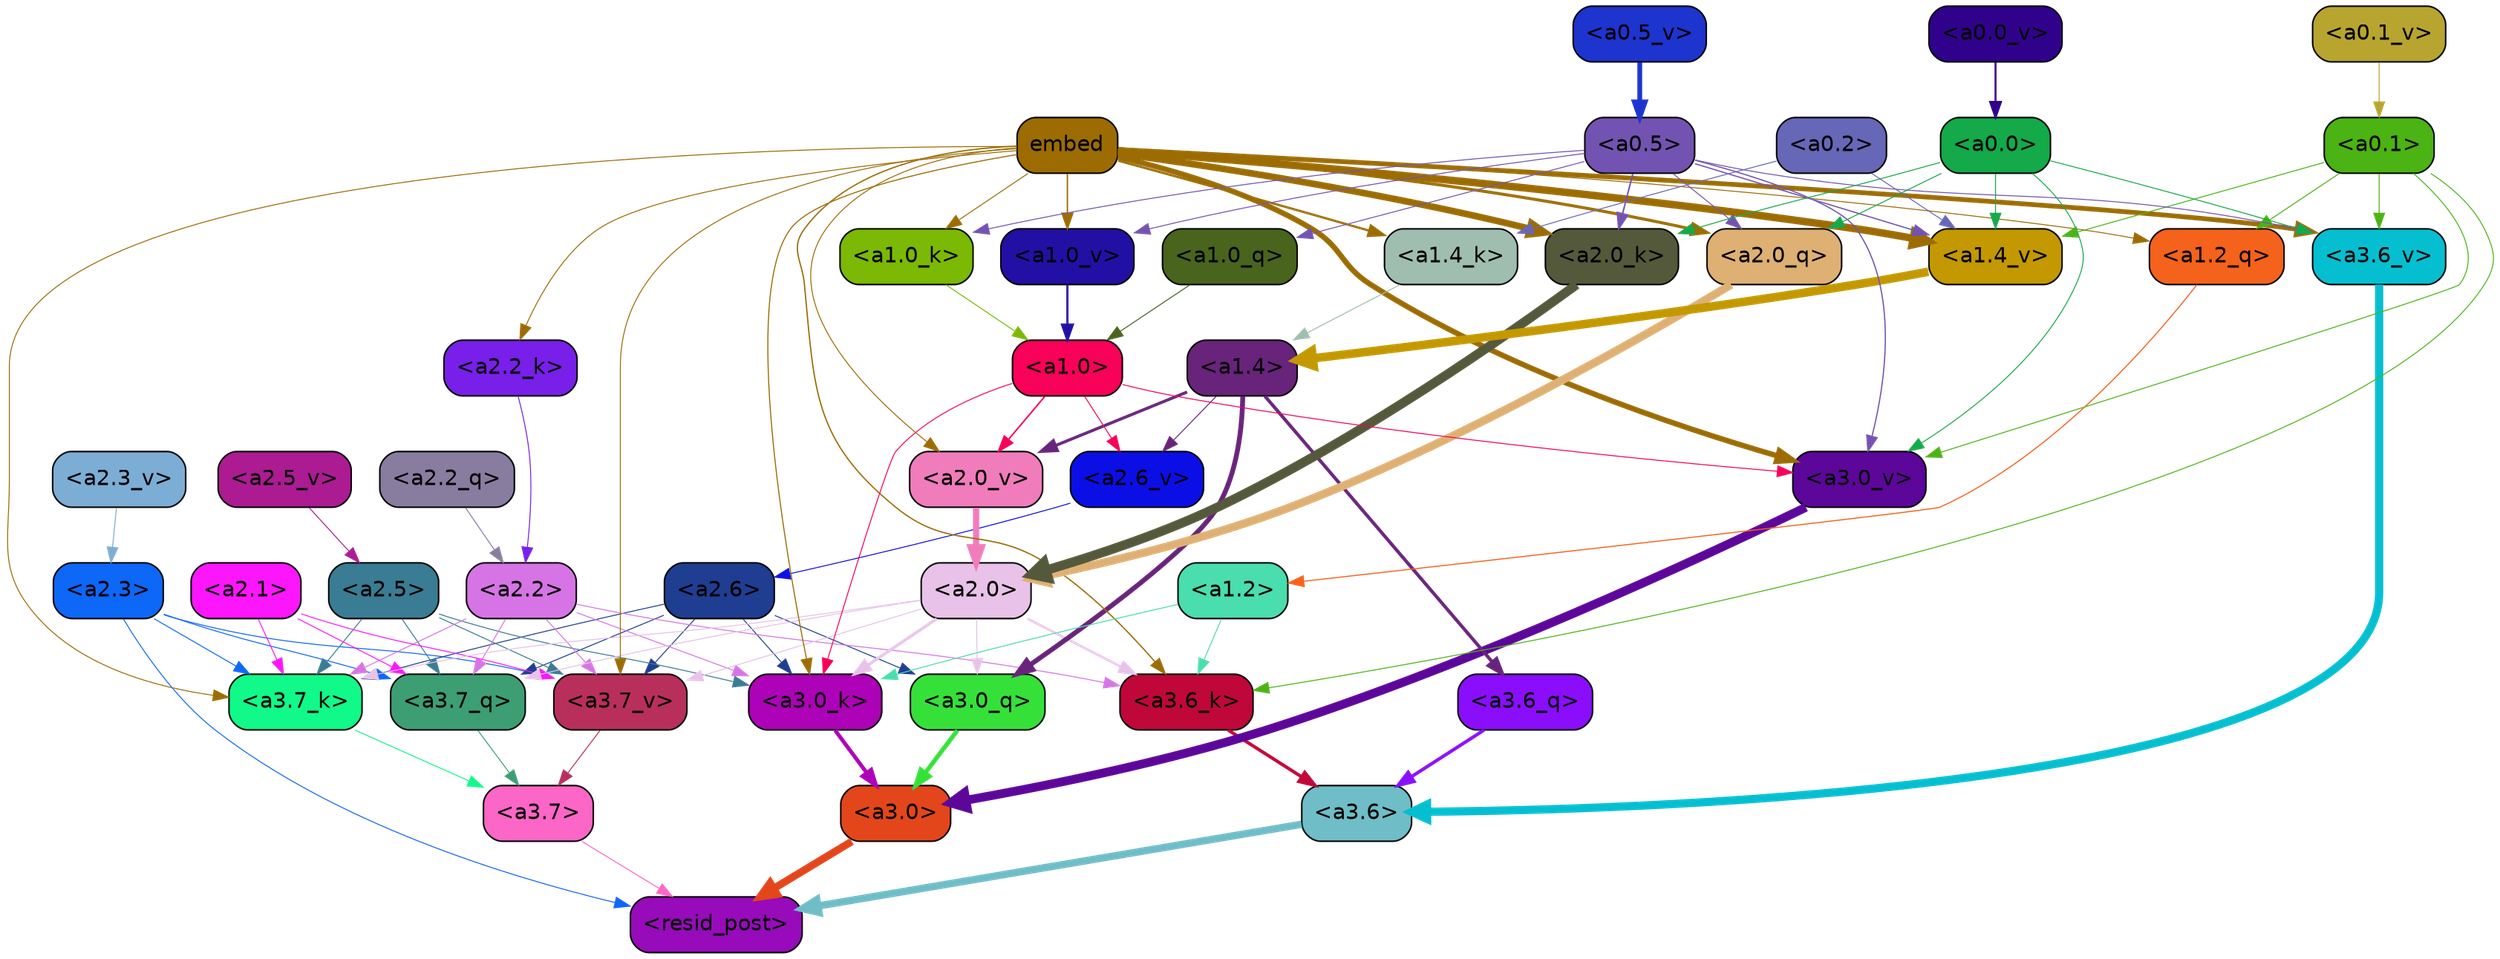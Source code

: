 strict digraph "" {
	graph [bgcolor=transparent,
		layout=dot,
		overlap=false,
		splines=true
	];
	"<a3.7>"	[color=black,
		fillcolor="#fc66c6",
		fontname=Helvetica,
		shape=box,
		style="filled, rounded"];
	"<resid_post>"	[color=black,
		fillcolor="#970bba",
		fontname=Helvetica,
		shape=box,
		style="filled, rounded"];
	"<a3.7>" -> "<resid_post>"	[color="#fc66c6",
		penwidth=0.6];
	"<a3.6>"	[color=black,
		fillcolor="#6fbdc7",
		fontname=Helvetica,
		shape=box,
		style="filled, rounded"];
	"<a3.6>" -> "<resid_post>"	[color="#6fbdc7",
		penwidth=4.7534414529800415];
	"<a3.0>"	[color=black,
		fillcolor="#e3461b",
		fontname=Helvetica,
		shape=box,
		style="filled, rounded"];
	"<a3.0>" -> "<resid_post>"	[color="#e3461b",
		penwidth=4.898576855659485];
	"<a2.3>"	[color=black,
		fillcolor="#0d67f7",
		fontname=Helvetica,
		shape=box,
		style="filled, rounded"];
	"<a2.3>" -> "<resid_post>"	[color="#0d67f7",
		penwidth=0.6];
	"<a3.7_q>"	[color=black,
		fillcolor="#3d9e74",
		fontname=Helvetica,
		shape=box,
		style="filled, rounded"];
	"<a2.3>" -> "<a3.7_q>"	[color="#0d67f7",
		penwidth=0.6];
	"<a3.7_k>"	[color=black,
		fillcolor="#11f989",
		fontname=Helvetica,
		shape=box,
		style="filled, rounded"];
	"<a2.3>" -> "<a3.7_k>"	[color="#0d67f7",
		penwidth=0.6];
	"<a3.7_v>"	[color=black,
		fillcolor="#b92f5c",
		fontname=Helvetica,
		shape=box,
		style="filled, rounded"];
	"<a2.3>" -> "<a3.7_v>"	[color="#0d67f7",
		penwidth=0.6];
	"<a3.7_q>" -> "<a3.7>"	[color="#3d9e74",
		penwidth=0.6];
	"<a3.6_q>"	[color=black,
		fillcolor="#8a0efc",
		fontname=Helvetica,
		shape=box,
		style="filled, rounded"];
	"<a3.6_q>" -> "<a3.6>"	[color="#8a0efc",
		penwidth=2.160832464694977];
	"<a3.0_q>"	[color=black,
		fillcolor="#35e139",
		fontname=Helvetica,
		shape=box,
		style="filled, rounded"];
	"<a3.0_q>" -> "<a3.0>"	[color="#35e139",
		penwidth=2.870753765106201];
	"<a3.7_k>" -> "<a3.7>"	[color="#11f989",
		penwidth=0.6];
	"<a3.6_k>"	[color=black,
		fillcolor="#bf0839",
		fontname=Helvetica,
		shape=box,
		style="filled, rounded"];
	"<a3.6_k>" -> "<a3.6>"	[color="#bf0839",
		penwidth=2.13908451795578];
	"<a3.0_k>"	[color=black,
		fillcolor="#ad02b7",
		fontname=Helvetica,
		shape=box,
		style="filled, rounded"];
	"<a3.0_k>" -> "<a3.0>"	[color="#ad02b7",
		penwidth=2.520303964614868];
	"<a3.7_v>" -> "<a3.7>"	[color="#b92f5c",
		penwidth=0.6];
	"<a3.6_v>"	[color=black,
		fillcolor="#05bfd1",
		fontname=Helvetica,
		shape=box,
		style="filled, rounded"];
	"<a3.6_v>" -> "<a3.6>"	[color="#05bfd1",
		penwidth=5.297133803367615];
	"<a3.0_v>"	[color=black,
		fillcolor="#5d069a",
		fontname=Helvetica,
		shape=box,
		style="filled, rounded"];
	"<a3.0_v>" -> "<a3.0>"	[color="#5d069a",
		penwidth=5.680712580680847];
	"<a2.6>"	[color=black,
		fillcolor="#1f3d91",
		fontname=Helvetica,
		shape=box,
		style="filled, rounded"];
	"<a2.6>" -> "<a3.7_q>"	[color="#1f3d91",
		penwidth=0.6];
	"<a2.6>" -> "<a3.0_q>"	[color="#1f3d91",
		penwidth=0.6];
	"<a2.6>" -> "<a3.7_k>"	[color="#1f3d91",
		penwidth=0.6];
	"<a2.6>" -> "<a3.0_k>"	[color="#1f3d91",
		penwidth=0.6];
	"<a2.6>" -> "<a3.7_v>"	[color="#1f3d91",
		penwidth=0.6];
	"<a2.5>"	[color=black,
		fillcolor="#3a7c93",
		fontname=Helvetica,
		shape=box,
		style="filled, rounded"];
	"<a2.5>" -> "<a3.7_q>"	[color="#3a7c93",
		penwidth=0.6];
	"<a2.5>" -> "<a3.7_k>"	[color="#3a7c93",
		penwidth=0.6];
	"<a2.5>" -> "<a3.0_k>"	[color="#3a7c93",
		penwidth=0.6];
	"<a2.5>" -> "<a3.7_v>"	[color="#3a7c93",
		penwidth=0.6];
	"<a2.2>"	[color=black,
		fillcolor="#d774e5",
		fontname=Helvetica,
		shape=box,
		style="filled, rounded"];
	"<a2.2>" -> "<a3.7_q>"	[color="#d774e5",
		penwidth=0.6];
	"<a2.2>" -> "<a3.7_k>"	[color="#d774e5",
		penwidth=0.6];
	"<a2.2>" -> "<a3.6_k>"	[color="#d774e5",
		penwidth=0.6];
	"<a2.2>" -> "<a3.0_k>"	[color="#d774e5",
		penwidth=0.6];
	"<a2.2>" -> "<a3.7_v>"	[color="#d774e5",
		penwidth=0.6];
	"<a2.1>"	[color=black,
		fillcolor="#fc16fb",
		fontname=Helvetica,
		shape=box,
		style="filled, rounded"];
	"<a2.1>" -> "<a3.7_q>"	[color="#fc16fb",
		penwidth=0.6];
	"<a2.1>" -> "<a3.7_k>"	[color="#fc16fb",
		penwidth=0.6];
	"<a2.1>" -> "<a3.7_v>"	[color="#fc16fb",
		penwidth=0.6];
	"<a2.0>"	[color=black,
		fillcolor="#e8c2e8",
		fontname=Helvetica,
		shape=box,
		style="filled, rounded"];
	"<a2.0>" -> "<a3.7_q>"	[color="#e8c2e8",
		penwidth=0.6];
	"<a2.0>" -> "<a3.0_q>"	[color="#e8c2e8",
		penwidth=0.6];
	"<a2.0>" -> "<a3.7_k>"	[color="#e8c2e8",
		penwidth=0.6];
	"<a2.0>" -> "<a3.6_k>"	[color="#e8c2e8",
		penwidth=1.4807794839143753];
	"<a2.0>" -> "<a3.0_k>"	[color="#e8c2e8",
		penwidth=1.9436544477939606];
	"<a2.0>" -> "<a3.7_v>"	[color="#e8c2e8",
		penwidth=0.6];
	"<a1.4>"	[color=black,
		fillcolor="#68237b",
		fontname=Helvetica,
		shape=box,
		style="filled, rounded"];
	"<a1.4>" -> "<a3.6_q>"	[color="#68237b",
		penwidth=2.1635248363018036];
	"<a1.4>" -> "<a3.0_q>"	[color="#68237b",
		penwidth=3.1362746953964233];
	"<a2.6_v>"	[color=black,
		fillcolor="#0b0fe5",
		fontname=Helvetica,
		shape=box,
		style="filled, rounded"];
	"<a1.4>" -> "<a2.6_v>"	[color="#68237b",
		penwidth=0.6];
	"<a2.0_v>"	[color=black,
		fillcolor="#f07cbc",
		fontname=Helvetica,
		shape=box,
		style="filled, rounded"];
	"<a1.4>" -> "<a2.0_v>"	[color="#68237b",
		penwidth=1.9271827340126038];
	embed	[color=black,
		fillcolor="#9c6c03",
		fontname=Helvetica,
		shape=box,
		style="filled, rounded"];
	embed -> "<a3.7_k>"	[color="#9c6c03",
		penwidth=0.6];
	embed -> "<a3.6_k>"	[color="#9c6c03",
		penwidth=0.8202246725559235];
	embed -> "<a3.0_k>"	[color="#9c6c03",
		penwidth=0.6771316379308701];
	embed -> "<a3.7_v>"	[color="#9c6c03",
		penwidth=0.6];
	embed -> "<a3.6_v>"	[color="#9c6c03",
		penwidth=3.067279100418091];
	embed -> "<a3.0_v>"	[color="#9c6c03",
		penwidth=3.5202720761299133];
	"<a2.0_q>"	[color=black,
		fillcolor="#deb073",
		fontname=Helvetica,
		shape=box,
		style="filled, rounded"];
	embed -> "<a2.0_q>"	[color="#9c6c03",
		penwidth=1.9194039106369019];
	"<a2.2_k>"	[color=black,
		fillcolor="#781fe9",
		fontname=Helvetica,
		shape=box,
		style="filled, rounded"];
	embed -> "<a2.2_k>"	[color="#9c6c03",
		penwidth=0.6];
	"<a2.0_k>"	[color=black,
		fillcolor="#55593b",
		fontname=Helvetica,
		shape=box,
		style="filled, rounded"];
	embed -> "<a2.0_k>"	[color="#9c6c03",
		penwidth=4.28515887260437];
	embed -> "<a2.0_v>"	[color="#9c6c03",
		penwidth=0.6];
	"<a1.2_q>"	[color=black,
		fillcolor="#f5621c",
		fontname=Helvetica,
		shape=box,
		style="filled, rounded"];
	embed -> "<a1.2_q>"	[color="#9c6c03",
		penwidth=0.6];
	"<a1.4_k>"	[color=black,
		fillcolor="#9fbeb0",
		fontname=Helvetica,
		shape=box,
		style="filled, rounded"];
	embed -> "<a1.4_k>"	[color="#9c6c03",
		penwidth=1.441945195198059];
	"<a1.0_k>"	[color=black,
		fillcolor="#7bb904",
		fontname=Helvetica,
		shape=box,
		style="filled, rounded"];
	embed -> "<a1.0_k>"	[color="#9c6c03",
		penwidth=0.6];
	"<a1.4_v>"	[color=black,
		fillcolor="#c39800",
		fontname=Helvetica,
		shape=box,
		style="filled, rounded"];
	embed -> "<a1.4_v>"	[color="#9c6c03",
		penwidth=4.830149412155151];
	"<a1.0_v>"	[color=black,
		fillcolor="#2210a4",
		fontname=Helvetica,
		shape=box,
		style="filled, rounded"];
	embed -> "<a1.0_v>"	[color="#9c6c03",
		penwidth=0.8981428295373917];
	"<a1.2>"	[color=black,
		fillcolor="#4addad",
		fontname=Helvetica,
		shape=box,
		style="filled, rounded"];
	"<a1.2>" -> "<a3.6_k>"	[color="#4addad",
		penwidth=0.6];
	"<a1.2>" -> "<a3.0_k>"	[color="#4addad",
		penwidth=0.6];
	"<a0.1>"	[color=black,
		fillcolor="#4bb313",
		fontname=Helvetica,
		shape=box,
		style="filled, rounded"];
	"<a0.1>" -> "<a3.6_k>"	[color="#4bb313",
		penwidth=0.6];
	"<a0.1>" -> "<a3.6_v>"	[color="#4bb313",
		penwidth=0.6];
	"<a0.1>" -> "<a3.0_v>"	[color="#4bb313",
		penwidth=0.6];
	"<a0.1>" -> "<a1.2_q>"	[color="#4bb313",
		penwidth=0.6];
	"<a0.1>" -> "<a1.4_v>"	[color="#4bb313",
		penwidth=0.6];
	"<a1.0>"	[color=black,
		fillcolor="#f70159",
		fontname=Helvetica,
		shape=box,
		style="filled, rounded"];
	"<a1.0>" -> "<a3.0_k>"	[color="#f70159",
		penwidth=0.6];
	"<a1.0>" -> "<a3.0_v>"	[color="#f70159",
		penwidth=0.6];
	"<a1.0>" -> "<a2.6_v>"	[color="#f70159",
		penwidth=0.6];
	"<a1.0>" -> "<a2.0_v>"	[color="#f70159",
		penwidth=0.9754131138324738];
	"<a0.5>"	[color=black,
		fillcolor="#7353b1",
		fontname=Helvetica,
		shape=box,
		style="filled, rounded"];
	"<a0.5>" -> "<a3.6_v>"	[color="#7353b1",
		penwidth=0.6];
	"<a0.5>" -> "<a3.0_v>"	[color="#7353b1",
		penwidth=0.764040544629097];
	"<a0.5>" -> "<a2.0_q>"	[color="#7353b1",
		penwidth=0.6];
	"<a0.5>" -> "<a2.0_k>"	[color="#7353b1",
		penwidth=0.9763890504837036];
	"<a1.0_q>"	[color=black,
		fillcolor="#49641d",
		fontname=Helvetica,
		shape=box,
		style="filled, rounded"];
	"<a0.5>" -> "<a1.0_q>"	[color="#7353b1",
		penwidth=0.6];
	"<a0.5>" -> "<a1.0_k>"	[color="#7353b1",
		penwidth=0.6];
	"<a0.5>" -> "<a1.4_v>"	[color="#7353b1",
		penwidth=0.7723740935325623];
	"<a0.5>" -> "<a1.0_v>"	[color="#7353b1",
		penwidth=0.6];
	"<a0.0>"	[color=black,
		fillcolor="#14a949",
		fontname=Helvetica,
		shape=box,
		style="filled, rounded"];
	"<a0.0>" -> "<a3.6_v>"	[color="#14a949",
		penwidth=0.6];
	"<a0.0>" -> "<a3.0_v>"	[color="#14a949",
		penwidth=0.6];
	"<a0.0>" -> "<a2.0_q>"	[color="#14a949",
		penwidth=0.6];
	"<a0.0>" -> "<a2.0_k>"	[color="#14a949",
		penwidth=0.6];
	"<a0.0>" -> "<a1.4_v>"	[color="#14a949",
		penwidth=0.6];
	"<a2.2_q>"	[color=black,
		fillcolor="#897d9f",
		fontname=Helvetica,
		shape=box,
		style="filled, rounded"];
	"<a2.2_q>" -> "<a2.2>"	[color="#897d9f",
		penwidth=0.6];
	"<a2.0_q>" -> "<a2.0>"	[color="#deb073",
		penwidth=5.313405752182007];
	"<a2.2_k>" -> "<a2.2>"	[color="#781fe9",
		penwidth=0.6];
	"<a2.0_k>" -> "<a2.0>"	[color="#55593b",
		penwidth=6.029795527458191];
	"<a2.6_v>" -> "<a2.6>"	[color="#0b0fe5",
		penwidth=0.6];
	"<a2.5_v>"	[color=black,
		fillcolor="#ac1b92",
		fontname=Helvetica,
		shape=box,
		style="filled, rounded"];
	"<a2.5_v>" -> "<a2.5>"	[color="#ac1b92",
		penwidth=0.6];
	"<a2.3_v>"	[color=black,
		fillcolor="#7cadd5",
		fontname=Helvetica,
		shape=box,
		style="filled, rounded"];
	"<a2.3_v>" -> "<a2.3>"	[color="#7cadd5",
		penwidth=0.6];
	"<a2.0_v>" -> "<a2.0>"	[color="#f07cbc",
		penwidth=4.041402816772461];
	"<a1.2_q>" -> "<a1.2>"	[color="#f5621c",
		penwidth=0.6924253702163696];
	"<a1.0_q>" -> "<a1.0>"	[color="#49641d",
		penwidth=0.6];
	"<a1.4_k>" -> "<a1.4>"	[color="#9fbeb0",
		penwidth=0.6];
	"<a1.0_k>" -> "<a1.0>"	[color="#7bb904",
		penwidth=0.6];
	"<a1.4_v>" -> "<a1.4>"	[color="#c39800",
		penwidth=5.515027642250061];
	"<a1.0_v>" -> "<a1.0>"	[color="#2210a4",
		penwidth=1.4252789914608002];
	"<a0.2>"	[color=black,
		fillcolor="#6767b7",
		fontname=Helvetica,
		shape=box,
		style="filled, rounded"];
	"<a0.2>" -> "<a1.4_k>"	[color="#6767b7",
		penwidth=0.6];
	"<a0.2>" -> "<a1.4_v>"	[color="#6767b7",
		penwidth=0.6];
	"<a0.5_v>"	[color=black,
		fillcolor="#1d34ce",
		fontname=Helvetica,
		shape=box,
		style="filled, rounded"];
	"<a0.5_v>" -> "<a0.5>"	[color="#1d34ce",
		penwidth=3.088594377040863];
	"<a0.1_v>"	[color=black,
		fillcolor="#b8a52f",
		fontname=Helvetica,
		shape=box,
		style="filled, rounded"];
	"<a0.1_v>" -> "<a0.1>"	[color="#b8a52f",
		penwidth=0.6];
	"<a0.0_v>"	[color=black,
		fillcolor="#30028b",
		fontname=Helvetica,
		shape=box,
		style="filled, rounded"];
	"<a0.0_v>" -> "<a0.0>"	[color="#30028b",
		penwidth=1.2872320413589478];
}
